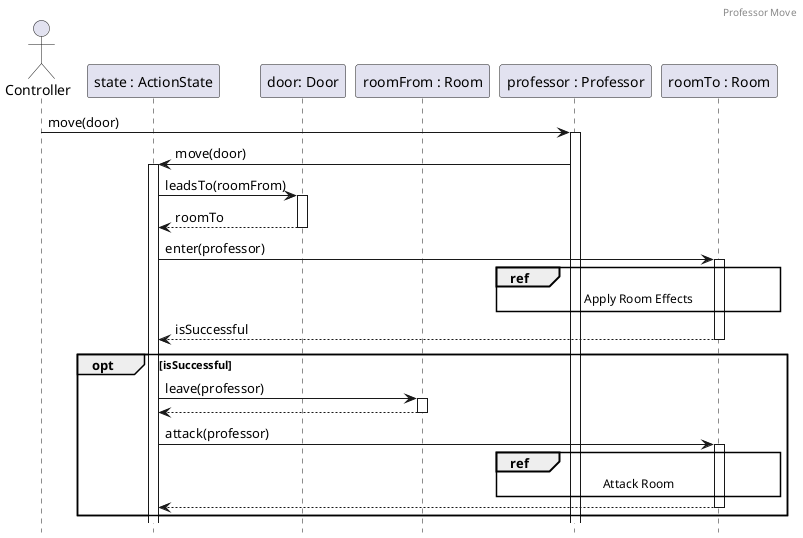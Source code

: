 @startuml
header Professor Move

hide footbox
autoactivate on

actor A as "Controller"
participant C as "state : ActionState"
participant D as "door: Door"
participant E as "roomFrom : Room"
participant B as "professor : Professor"
participant F as "roomTo : Room"

A -> B : move(door)
B -> C : move(door)
C -> D : leadsTo(roomFrom)
return roomTo
C -> F : enter(professor)
ref over B, F : Apply Room Effects
return isSuccessful
opt isSuccessful
    C -> E : leave(professor)
    return    
    C -> F : attack(professor)
    ref over B, F : Attack Room
    return
end

@enduml
